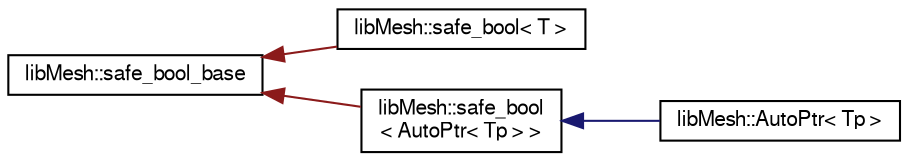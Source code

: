 digraph "Graphical Class Hierarchy"
{
  edge [fontname="FreeSans",fontsize="10",labelfontname="FreeSans",labelfontsize="10"];
  node [fontname="FreeSans",fontsize="10",shape=record];
  rankdir="LR";
  Node1 [label="libMesh::safe_bool_base",height=0.2,width=0.4,color="black", fillcolor="white", style="filled",URL="$classlibMesh_1_1safe__bool__base.html"];
  Node1 -> Node2 [dir="back",color="firebrick4",fontsize="10",style="solid",fontname="FreeSans"];
  Node2 [label="libMesh::safe_bool\< T \>",height=0.2,width=0.4,color="black", fillcolor="white", style="filled",URL="$classlibMesh_1_1safe__bool.html"];
  Node1 -> Node3 [dir="back",color="firebrick4",fontsize="10",style="solid",fontname="FreeSans"];
  Node3 [label="libMesh::safe_bool\l\< AutoPtr\< Tp \> \>",height=0.2,width=0.4,color="black", fillcolor="white", style="filled",URL="$classlibMesh_1_1safe__bool.html"];
  Node3 -> Node4 [dir="back",color="midnightblue",fontsize="10",style="solid",fontname="FreeSans"];
  Node4 [label="libMesh::AutoPtr\< Tp \>",height=0.2,width=0.4,color="black", fillcolor="white", style="filled",URL="$classlibMesh_1_1AutoPtr.html",tooltip="A simple smart pointer providing strict ownership semantics. "];
}
